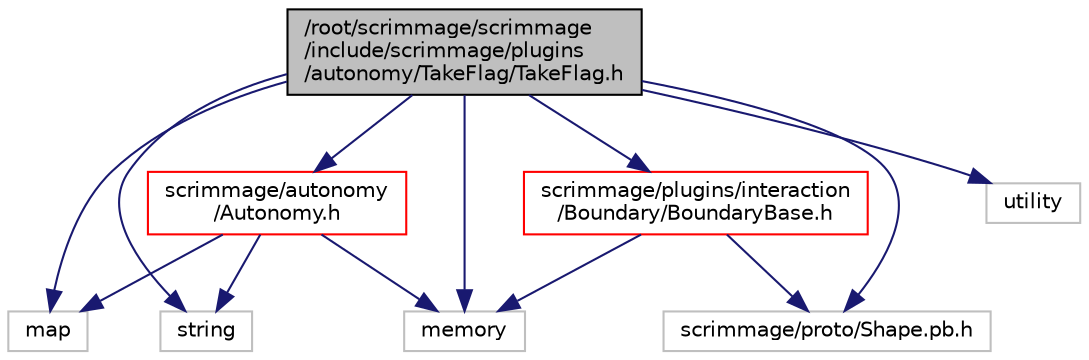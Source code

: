 digraph "/root/scrimmage/scrimmage/include/scrimmage/plugins/autonomy/TakeFlag/TakeFlag.h"
{
 // LATEX_PDF_SIZE
  edge [fontname="Helvetica",fontsize="10",labelfontname="Helvetica",labelfontsize="10"];
  node [fontname="Helvetica",fontsize="10",shape=record];
  Node1 [label="/root/scrimmage/scrimmage\l/include/scrimmage/plugins\l/autonomy/TakeFlag/TakeFlag.h",height=0.2,width=0.4,color="black", fillcolor="grey75", style="filled", fontcolor="black",tooltip="Brief file description."];
  Node1 -> Node2 [color="midnightblue",fontsize="10",style="solid",fontname="Helvetica"];
  Node2 [label="scrimmage/autonomy\l/Autonomy.h",height=0.2,width=0.4,color="red", fillcolor="white", style="filled",URL="$Autonomy_8h.html",tooltip="Brief file description."];
  Node2 -> Node6 [color="midnightblue",fontsize="10",style="solid",fontname="Helvetica"];
  Node6 [label="map",height=0.2,width=0.4,color="grey75", fillcolor="white", style="filled",tooltip=" "];
  Node2 -> Node5 [color="midnightblue",fontsize="10",style="solid",fontname="Helvetica"];
  Node5 [label="memory",height=0.2,width=0.4,color="grey75", fillcolor="white", style="filled",tooltip=" "];
  Node2 -> Node4 [color="midnightblue",fontsize="10",style="solid",fontname="Helvetica"];
  Node4 [label="string",height=0.2,width=0.4,color="grey75", fillcolor="white", style="filled",tooltip=" "];
  Node1 -> Node31 [color="midnightblue",fontsize="10",style="solid",fontname="Helvetica"];
  Node31 [label="scrimmage/plugins/interaction\l/Boundary/BoundaryBase.h",height=0.2,width=0.4,color="red", fillcolor="white", style="filled",URL="$BoundaryBase_8h.html",tooltip="Brief file description."];
  Node31 -> Node32 [color="midnightblue",fontsize="10",style="solid",fontname="Helvetica"];
  Node32 [label="scrimmage/proto/Shape.pb.h",height=0.2,width=0.4,color="grey75", fillcolor="white", style="filled",tooltip=" "];
  Node31 -> Node5 [color="midnightblue",fontsize="10",style="solid",fontname="Helvetica"];
  Node1 -> Node32 [color="midnightblue",fontsize="10",style="solid",fontname="Helvetica"];
  Node1 -> Node4 [color="midnightblue",fontsize="10",style="solid",fontname="Helvetica"];
  Node1 -> Node6 [color="midnightblue",fontsize="10",style="solid",fontname="Helvetica"];
  Node1 -> Node35 [color="midnightblue",fontsize="10",style="solid",fontname="Helvetica"];
  Node35 [label="utility",height=0.2,width=0.4,color="grey75", fillcolor="white", style="filled",tooltip=" "];
  Node1 -> Node5 [color="midnightblue",fontsize="10",style="solid",fontname="Helvetica"];
}

